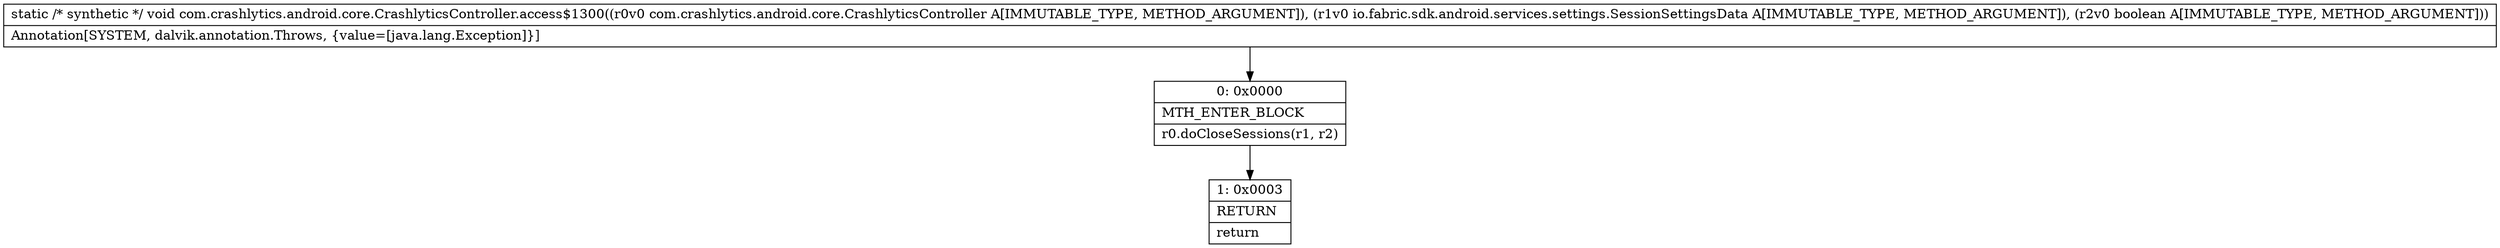 digraph "CFG forcom.crashlytics.android.core.CrashlyticsController.access$1300(Lcom\/crashlytics\/android\/core\/CrashlyticsController;Lio\/fabric\/sdk\/android\/services\/settings\/SessionSettingsData;Z)V" {
Node_0 [shape=record,label="{0\:\ 0x0000|MTH_ENTER_BLOCK\l|r0.doCloseSessions(r1, r2)\l}"];
Node_1 [shape=record,label="{1\:\ 0x0003|RETURN\l|return\l}"];
MethodNode[shape=record,label="{static \/* synthetic *\/ void com.crashlytics.android.core.CrashlyticsController.access$1300((r0v0 com.crashlytics.android.core.CrashlyticsController A[IMMUTABLE_TYPE, METHOD_ARGUMENT]), (r1v0 io.fabric.sdk.android.services.settings.SessionSettingsData A[IMMUTABLE_TYPE, METHOD_ARGUMENT]), (r2v0 boolean A[IMMUTABLE_TYPE, METHOD_ARGUMENT]))  | Annotation[SYSTEM, dalvik.annotation.Throws, \{value=[java.lang.Exception]\}]\l}"];
MethodNode -> Node_0;
Node_0 -> Node_1;
}

